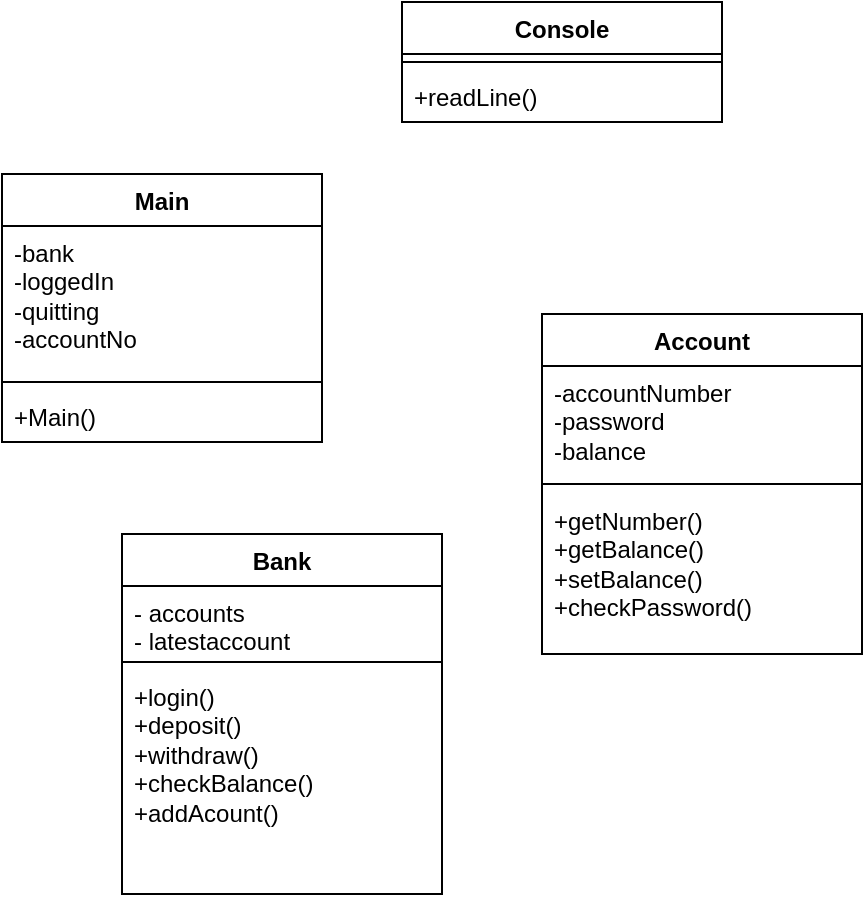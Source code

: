 <mxfile version="26.0.11">
  <diagram name="Page-1" id="Z_gpV0lxsZfoh1lNJ-HR">
    <mxGraphModel dx="1434" dy="772" grid="1" gridSize="10" guides="1" tooltips="1" connect="1" arrows="1" fold="1" page="1" pageScale="1" pageWidth="827" pageHeight="1169" math="0" shadow="0">
      <root>
        <mxCell id="0" />
        <mxCell id="1" parent="0" />
        <mxCell id="txOyl_qUfAhxtVqwMauc-6" value="Bank" style="swimlane;fontStyle=1;align=center;verticalAlign=top;childLayout=stackLayout;horizontal=1;startSize=26;horizontalStack=0;resizeParent=1;resizeParentMax=0;resizeLast=0;collapsible=1;marginBottom=0;whiteSpace=wrap;html=1;" vertex="1" parent="1">
          <mxGeometry x="330" y="350" width="160" height="180" as="geometry" />
        </mxCell>
        <mxCell id="txOyl_qUfAhxtVqwMauc-7" value="- accounts&lt;div&gt;- latestaccount&lt;/div&gt;" style="text;strokeColor=none;fillColor=none;align=left;verticalAlign=top;spacingLeft=4;spacingRight=4;overflow=hidden;rotatable=0;points=[[0,0.5],[1,0.5]];portConstraint=eastwest;whiteSpace=wrap;html=1;" vertex="1" parent="txOyl_qUfAhxtVqwMauc-6">
          <mxGeometry y="26" width="160" height="34" as="geometry" />
        </mxCell>
        <mxCell id="txOyl_qUfAhxtVqwMauc-8" value="" style="line;strokeWidth=1;fillColor=none;align=left;verticalAlign=middle;spacingTop=-1;spacingLeft=3;spacingRight=3;rotatable=0;labelPosition=right;points=[];portConstraint=eastwest;strokeColor=inherit;" vertex="1" parent="txOyl_qUfAhxtVqwMauc-6">
          <mxGeometry y="60" width="160" height="8" as="geometry" />
        </mxCell>
        <mxCell id="txOyl_qUfAhxtVqwMauc-9" value="+login()&lt;div&gt;+deposit()&lt;/div&gt;&lt;div&gt;+withdraw()&lt;/div&gt;&lt;div&gt;+checkBalance()&lt;/div&gt;&lt;div&gt;+addAcount()&lt;/div&gt;" style="text;strokeColor=none;fillColor=none;align=left;verticalAlign=top;spacingLeft=4;spacingRight=4;overflow=hidden;rotatable=0;points=[[0,0.5],[1,0.5]];portConstraint=eastwest;whiteSpace=wrap;html=1;" vertex="1" parent="txOyl_qUfAhxtVqwMauc-6">
          <mxGeometry y="68" width="160" height="112" as="geometry" />
        </mxCell>
        <mxCell id="txOyl_qUfAhxtVqwMauc-10" value="Account" style="swimlane;fontStyle=1;align=center;verticalAlign=top;childLayout=stackLayout;horizontal=1;startSize=26;horizontalStack=0;resizeParent=1;resizeParentMax=0;resizeLast=0;collapsible=1;marginBottom=0;whiteSpace=wrap;html=1;" vertex="1" parent="1">
          <mxGeometry x="540" y="240" width="160" height="170" as="geometry" />
        </mxCell>
        <mxCell id="txOyl_qUfAhxtVqwMauc-11" value="-accountNumber&lt;div&gt;-password&lt;/div&gt;&lt;div&gt;-balance&lt;/div&gt;" style="text;strokeColor=none;fillColor=none;align=left;verticalAlign=top;spacingLeft=4;spacingRight=4;overflow=hidden;rotatable=0;points=[[0,0.5],[1,0.5]];portConstraint=eastwest;whiteSpace=wrap;html=1;" vertex="1" parent="txOyl_qUfAhxtVqwMauc-10">
          <mxGeometry y="26" width="160" height="54" as="geometry" />
        </mxCell>
        <mxCell id="txOyl_qUfAhxtVqwMauc-12" value="" style="line;strokeWidth=1;fillColor=none;align=left;verticalAlign=middle;spacingTop=-1;spacingLeft=3;spacingRight=3;rotatable=0;labelPosition=right;points=[];portConstraint=eastwest;strokeColor=inherit;" vertex="1" parent="txOyl_qUfAhxtVqwMauc-10">
          <mxGeometry y="80" width="160" height="10" as="geometry" />
        </mxCell>
        <mxCell id="txOyl_qUfAhxtVqwMauc-13" value="+getNumber()&lt;div&gt;+getBalance()&lt;/div&gt;&lt;div&gt;+setBalance()&lt;/div&gt;&lt;div&gt;+checkPassword()&lt;/div&gt;" style="text;strokeColor=none;fillColor=none;align=left;verticalAlign=top;spacingLeft=4;spacingRight=4;overflow=hidden;rotatable=0;points=[[0,0.5],[1,0.5]];portConstraint=eastwest;whiteSpace=wrap;html=1;" vertex="1" parent="txOyl_qUfAhxtVqwMauc-10">
          <mxGeometry y="90" width="160" height="80" as="geometry" />
        </mxCell>
        <mxCell id="txOyl_qUfAhxtVqwMauc-15" value="Main" style="swimlane;fontStyle=1;align=center;verticalAlign=top;childLayout=stackLayout;horizontal=1;startSize=26;horizontalStack=0;resizeParent=1;resizeParentMax=0;resizeLast=0;collapsible=1;marginBottom=0;whiteSpace=wrap;html=1;" vertex="1" parent="1">
          <mxGeometry x="270" y="170" width="160" height="134" as="geometry" />
        </mxCell>
        <mxCell id="txOyl_qUfAhxtVqwMauc-16" value="-bank&lt;div&gt;-loggedIn&lt;/div&gt;&lt;div&gt;-quitting&lt;/div&gt;&lt;div&gt;-accountNo&lt;/div&gt;" style="text;strokeColor=none;fillColor=none;align=left;verticalAlign=top;spacingLeft=4;spacingRight=4;overflow=hidden;rotatable=0;points=[[0,0.5],[1,0.5]];portConstraint=eastwest;whiteSpace=wrap;html=1;" vertex="1" parent="txOyl_qUfAhxtVqwMauc-15">
          <mxGeometry y="26" width="160" height="74" as="geometry" />
        </mxCell>
        <mxCell id="txOyl_qUfAhxtVqwMauc-17" value="" style="line;strokeWidth=1;fillColor=none;align=left;verticalAlign=middle;spacingTop=-1;spacingLeft=3;spacingRight=3;rotatable=0;labelPosition=right;points=[];portConstraint=eastwest;strokeColor=inherit;" vertex="1" parent="txOyl_qUfAhxtVqwMauc-15">
          <mxGeometry y="100" width="160" height="8" as="geometry" />
        </mxCell>
        <mxCell id="txOyl_qUfAhxtVqwMauc-18" value="+Main()" style="text;strokeColor=none;fillColor=none;align=left;verticalAlign=top;spacingLeft=4;spacingRight=4;overflow=hidden;rotatable=0;points=[[0,0.5],[1,0.5]];portConstraint=eastwest;whiteSpace=wrap;html=1;" vertex="1" parent="txOyl_qUfAhxtVqwMauc-15">
          <mxGeometry y="108" width="160" height="26" as="geometry" />
        </mxCell>
        <mxCell id="txOyl_qUfAhxtVqwMauc-19" value="Console" style="swimlane;fontStyle=1;align=center;verticalAlign=top;childLayout=stackLayout;horizontal=1;startSize=26;horizontalStack=0;resizeParent=1;resizeParentMax=0;resizeLast=0;collapsible=1;marginBottom=0;whiteSpace=wrap;html=1;" vertex="1" parent="1">
          <mxGeometry x="470" y="84" width="160" height="60" as="geometry" />
        </mxCell>
        <mxCell id="txOyl_qUfAhxtVqwMauc-21" value="" style="line;strokeWidth=1;fillColor=none;align=left;verticalAlign=middle;spacingTop=-1;spacingLeft=3;spacingRight=3;rotatable=0;labelPosition=right;points=[];portConstraint=eastwest;strokeColor=inherit;" vertex="1" parent="txOyl_qUfAhxtVqwMauc-19">
          <mxGeometry y="26" width="160" height="8" as="geometry" />
        </mxCell>
        <mxCell id="txOyl_qUfAhxtVqwMauc-22" value="+readLine()" style="text;strokeColor=none;fillColor=none;align=left;verticalAlign=top;spacingLeft=4;spacingRight=4;overflow=hidden;rotatable=0;points=[[0,0.5],[1,0.5]];portConstraint=eastwest;whiteSpace=wrap;html=1;" vertex="1" parent="txOyl_qUfAhxtVqwMauc-19">
          <mxGeometry y="34" width="160" height="26" as="geometry" />
        </mxCell>
      </root>
    </mxGraphModel>
  </diagram>
</mxfile>
